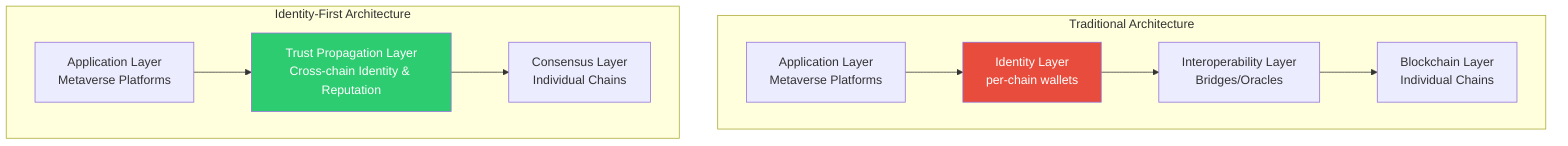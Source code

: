 graph TB
    subgraph "Traditional Architecture"
    T1[Application Layer<br/>Metaverse Platforms]
    T2[Identity Layer<br/>per-chain wallets]
    T3[Interoperability Layer<br/>Bridges/Oracles]
    T4[Blockchain Layer<br/>Individual Chains]

    T1 --> T2
    T2 --> T3
    T3 --> T4
    end

    subgraph "Identity-First Architecture"
    N1[Application Layer<br/>Metaverse Platforms]
    N2[Trust Propagation Layer<br/>Cross-chain Identity & Reputation]
    N3[Consensus Layer<br/>Individual Chains]

    N1 --> N2
    N2 --> N3
    end

    style T2 fill:#e74c3c,color:#fff
    style N2 fill:#2ecc71,color:#fff